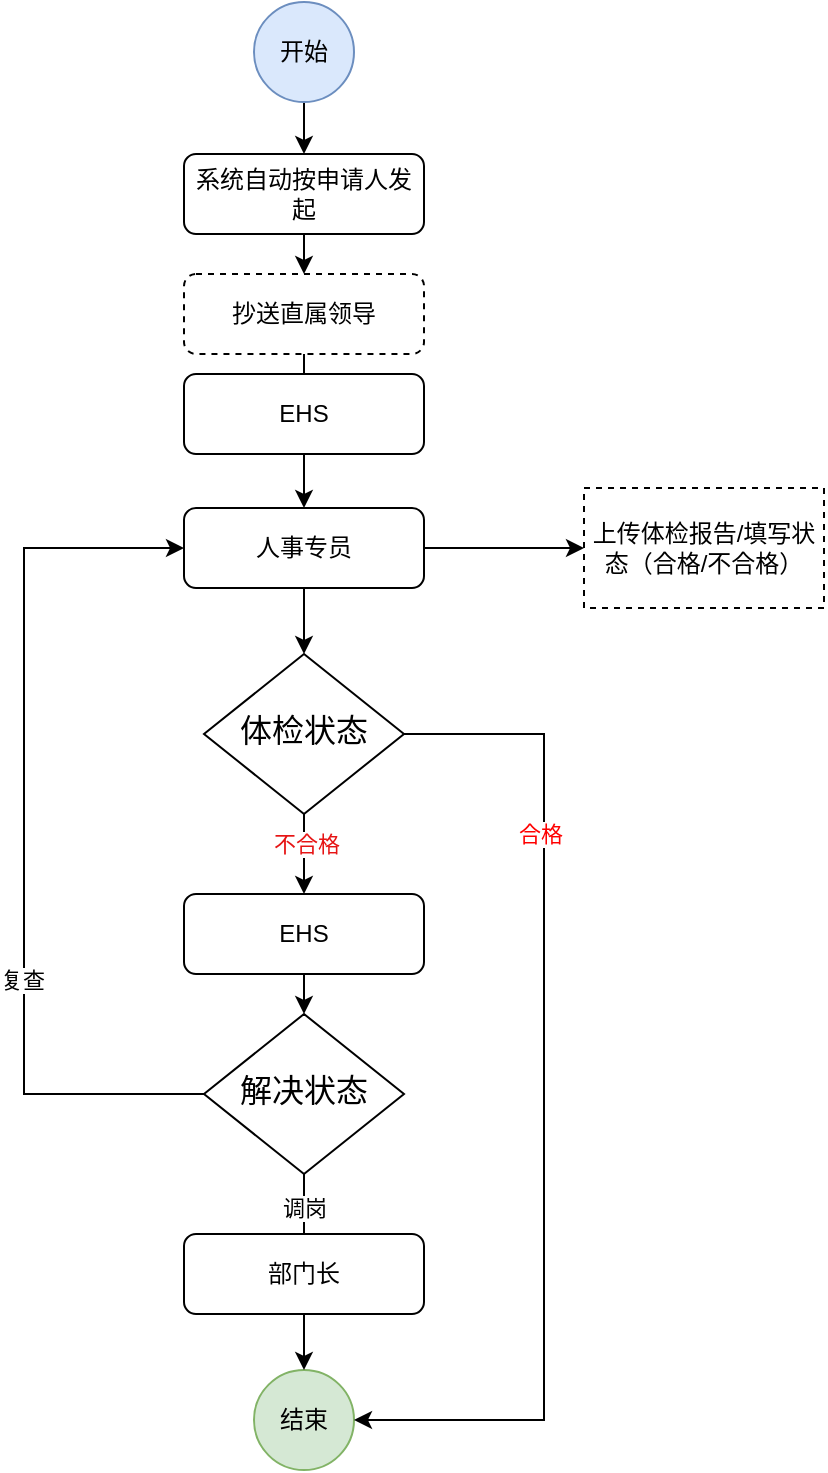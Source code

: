 <mxfile version="22.0.8" type="github">
  <diagram id="C5RBs43oDa-KdzZeNtuy" name="Page-1">
    <mxGraphModel dx="1230" dy="720" grid="0" gridSize="10" guides="1" tooltips="1" connect="1" arrows="1" fold="1" page="1" pageScale="1" pageWidth="827" pageHeight="1169" math="0" shadow="0">
      <root>
        <mxCell id="WIyWlLk6GJQsqaUBKTNV-0" />
        <mxCell id="WIyWlLk6GJQsqaUBKTNV-1" parent="WIyWlLk6GJQsqaUBKTNV-0" />
        <mxCell id="QEZMYxp8xi3YIXMDIiMm-0" style="edgeStyle=orthogonalEdgeStyle;rounded=0;orthogonalLoop=1;jettySize=auto;html=1;exitX=0.5;exitY=1;exitDx=0;exitDy=0;entryX=0.5;entryY=0;entryDx=0;entryDy=0;" parent="WIyWlLk6GJQsqaUBKTNV-1" source="QEZMYxp8xi3YIXMDIiMm-1" target="QEZMYxp8xi3YIXMDIiMm-6" edge="1">
          <mxGeometry relative="1" as="geometry" />
        </mxCell>
        <mxCell id="QEZMYxp8xi3YIXMDIiMm-1" value="系统自动按申请人发起" style="rounded=1;whiteSpace=wrap;html=1;fontSize=12;glass=0;strokeWidth=1;shadow=0;" parent="WIyWlLk6GJQsqaUBKTNV-1" vertex="1">
          <mxGeometry x="160" y="180" width="120" height="40" as="geometry" />
        </mxCell>
        <mxCell id="QEZMYxp8xi3YIXMDIiMm-2" style="edgeStyle=orthogonalEdgeStyle;rounded=0;orthogonalLoop=1;jettySize=auto;html=1;exitX=0.5;exitY=1;exitDx=0;exitDy=0;entryX=0.5;entryY=0;entryDx=0;entryDy=0;" parent="WIyWlLk6GJQsqaUBKTNV-1" source="QEZMYxp8xi3YIXMDIiMm-3" target="QEZMYxp8xi3YIXMDIiMm-1" edge="1">
          <mxGeometry relative="1" as="geometry" />
        </mxCell>
        <mxCell id="QEZMYxp8xi3YIXMDIiMm-3" value="开始" style="ellipse;whiteSpace=wrap;html=1;aspect=fixed;fillColor=#dae8fc;strokeColor=#6c8ebf;" parent="WIyWlLk6GJQsqaUBKTNV-1" vertex="1">
          <mxGeometry x="195" y="104" width="50" height="50" as="geometry" />
        </mxCell>
        <mxCell id="QEZMYxp8xi3YIXMDIiMm-4" value="结束" style="ellipse;whiteSpace=wrap;html=1;aspect=fixed;fillColor=#d5e8d4;strokeColor=#82b366;" parent="WIyWlLk6GJQsqaUBKTNV-1" vertex="1">
          <mxGeometry x="195" y="788" width="50" height="50" as="geometry" />
        </mxCell>
        <mxCell id="QEZMYxp8xi3YIXMDIiMm-5" value="调岗" style="edgeStyle=orthogonalEdgeStyle;rounded=0;orthogonalLoop=1;jettySize=auto;html=1;exitX=0.5;exitY=1;exitDx=0;exitDy=0;entryX=0.5;entryY=0;entryDx=0;entryDy=0;" parent="WIyWlLk6GJQsqaUBKTNV-1" source="3DgBU32cgH9cnnEMKzD4-5" target="QEZMYxp8xi3YIXMDIiMm-4" edge="1">
          <mxGeometry x="-0.652" relative="1" as="geometry">
            <mxPoint as="offset" />
          </mxGeometry>
        </mxCell>
        <mxCell id="QEZMYxp8xi3YIXMDIiMm-6" value="抄送直属领导" style="rounded=1;whiteSpace=wrap;html=1;fontSize=12;glass=0;strokeWidth=1;shadow=0;dashed=1;" parent="WIyWlLk6GJQsqaUBKTNV-1" vertex="1">
          <mxGeometry x="160" y="240" width="120" height="40" as="geometry" />
        </mxCell>
        <mxCell id="QEZMYxp8xi3YIXMDIiMm-15" value="" style="edgeStyle=orthogonalEdgeStyle;rounded=0;orthogonalLoop=1;jettySize=auto;html=1;exitX=0.5;exitY=1;exitDx=0;exitDy=0;entryX=0.5;entryY=0;entryDx=0;entryDy=0;" parent="WIyWlLk6GJQsqaUBKTNV-1" source="QEZMYxp8xi3YIXMDIiMm-6" target="QEZMYxp8xi3YIXMDIiMm-14" edge="1">
          <mxGeometry relative="1" as="geometry">
            <mxPoint x="220" y="290" as="sourcePoint" />
            <mxPoint x="220" y="458" as="targetPoint" />
          </mxGeometry>
        </mxCell>
        <mxCell id="3DgBU32cgH9cnnEMKzD4-1" style="edgeStyle=orthogonalEdgeStyle;rounded=0;orthogonalLoop=1;jettySize=auto;html=1;entryX=0;entryY=0.5;entryDx=0;entryDy=0;" parent="WIyWlLk6GJQsqaUBKTNV-1" source="QEZMYxp8xi3YIXMDIiMm-14" edge="1" target="3DgBU32cgH9cnnEMKzD4-2">
          <mxGeometry relative="1" as="geometry">
            <mxPoint x="340" y="427" as="targetPoint" />
          </mxGeometry>
        </mxCell>
        <mxCell id="wPtDJ2rPKn705efdC7ri-7" style="edgeStyle=orthogonalEdgeStyle;rounded=0;orthogonalLoop=1;jettySize=auto;html=1;exitX=0.5;exitY=1;exitDx=0;exitDy=0;entryX=0.5;entryY=0;entryDx=0;entryDy=0;" edge="1" parent="WIyWlLk6GJQsqaUBKTNV-1" source="QEZMYxp8xi3YIXMDIiMm-14" target="wPtDJ2rPKn705efdC7ri-6">
          <mxGeometry relative="1" as="geometry" />
        </mxCell>
        <mxCell id="QEZMYxp8xi3YIXMDIiMm-14" value="人事专员" style="rounded=1;whiteSpace=wrap;html=1;fontSize=12;glass=0;strokeWidth=1;shadow=0;" parent="WIyWlLk6GJQsqaUBKTNV-1" vertex="1">
          <mxGeometry x="160" y="357" width="120" height="40" as="geometry" />
        </mxCell>
        <mxCell id="3DgBU32cgH9cnnEMKzD4-8" style="edgeStyle=orthogonalEdgeStyle;rounded=0;orthogonalLoop=1;jettySize=auto;html=1;exitX=0.5;exitY=1;exitDx=0;exitDy=0;entryX=0.5;entryY=0;entryDx=0;entryDy=0;" parent="WIyWlLk6GJQsqaUBKTNV-1" source="QEZMYxp8xi3YIXMDIiMm-17" target="3DgBU32cgH9cnnEMKzD4-5" edge="1">
          <mxGeometry relative="1" as="geometry" />
        </mxCell>
        <mxCell id="QEZMYxp8xi3YIXMDIiMm-17" value="EHS" style="rounded=1;whiteSpace=wrap;html=1;fontSize=12;glass=0;strokeWidth=1;shadow=0;" parent="WIyWlLk6GJQsqaUBKTNV-1" vertex="1">
          <mxGeometry x="160" y="550" width="120" height="40" as="geometry" />
        </mxCell>
        <mxCell id="3DgBU32cgH9cnnEMKzD4-0" value="EHS" style="rounded=1;whiteSpace=wrap;html=1;fontSize=12;glass=0;strokeWidth=1;shadow=0;" parent="WIyWlLk6GJQsqaUBKTNV-1" vertex="1">
          <mxGeometry x="160" y="290" width="120" height="40" as="geometry" />
        </mxCell>
        <mxCell id="3DgBU32cgH9cnnEMKzD4-2" value="上传体检报告/填写状态（合格/不合格）" style="rounded=0;whiteSpace=wrap;html=1;dashed=1;" parent="WIyWlLk6GJQsqaUBKTNV-1" vertex="1">
          <mxGeometry x="360" y="347" width="120" height="60" as="geometry" />
        </mxCell>
        <mxCell id="wPtDJ2rPKn705efdC7ri-15" style="edgeStyle=orthogonalEdgeStyle;rounded=0;orthogonalLoop=1;jettySize=auto;html=1;exitX=0;exitY=0.5;exitDx=0;exitDy=0;entryX=0;entryY=0.5;entryDx=0;entryDy=0;" edge="1" parent="WIyWlLk6GJQsqaUBKTNV-1" source="3DgBU32cgH9cnnEMKzD4-5" target="QEZMYxp8xi3YIXMDIiMm-14">
          <mxGeometry relative="1" as="geometry">
            <Array as="points">
              <mxPoint x="80" y="650" />
              <mxPoint x="80" y="377" />
            </Array>
          </mxGeometry>
        </mxCell>
        <mxCell id="wPtDJ2rPKn705efdC7ri-16" value="复查" style="edgeLabel;html=1;align=center;verticalAlign=middle;resizable=0;points=[];" vertex="1" connectable="0" parent="wPtDJ2rPKn705efdC7ri-15">
          <mxGeometry x="-0.334" y="1" relative="1" as="geometry">
            <mxPoint as="offset" />
          </mxGeometry>
        </mxCell>
        <mxCell id="3DgBU32cgH9cnnEMKzD4-5" value="解决状态" style="rhombus;whiteSpace=wrap;html=1;shadow=0;fontFamily=Helvetica;fontSize=16;align=center;strokeWidth=1;spacing=6;spacingTop=-4;" parent="WIyWlLk6GJQsqaUBKTNV-1" vertex="1">
          <mxGeometry x="170" y="610" width="100" height="80" as="geometry" />
        </mxCell>
        <mxCell id="3DgBU32cgH9cnnEMKzD4-10" value="部门长" style="rounded=1;whiteSpace=wrap;html=1;fontSize=12;glass=0;strokeWidth=1;shadow=0;" parent="WIyWlLk6GJQsqaUBKTNV-1" vertex="1">
          <mxGeometry x="160" y="720" width="120" height="40" as="geometry" />
        </mxCell>
        <mxCell id="wPtDJ2rPKn705efdC7ri-8" style="edgeStyle=orthogonalEdgeStyle;rounded=0;orthogonalLoop=1;jettySize=auto;html=1;exitX=0.5;exitY=1;exitDx=0;exitDy=0;entryX=0.5;entryY=0;entryDx=0;entryDy=0;" edge="1" parent="WIyWlLk6GJQsqaUBKTNV-1" source="wPtDJ2rPKn705efdC7ri-6" target="QEZMYxp8xi3YIXMDIiMm-17">
          <mxGeometry relative="1" as="geometry">
            <mxPoint x="220" y="530" as="targetPoint" />
          </mxGeometry>
        </mxCell>
        <mxCell id="wPtDJ2rPKn705efdC7ri-12" value="不合格" style="edgeLabel;html=1;align=center;verticalAlign=middle;resizable=0;points=[];fontColor=#e61414;" vertex="1" connectable="0" parent="wPtDJ2rPKn705efdC7ri-8">
          <mxGeometry x="-0.258" y="1" relative="1" as="geometry">
            <mxPoint as="offset" />
          </mxGeometry>
        </mxCell>
        <mxCell id="wPtDJ2rPKn705efdC7ri-10" style="edgeStyle=orthogonalEdgeStyle;rounded=0;orthogonalLoop=1;jettySize=auto;html=1;exitX=1;exitY=0.5;exitDx=0;exitDy=0;entryX=1;entryY=0.5;entryDx=0;entryDy=0;" edge="1" parent="WIyWlLk6GJQsqaUBKTNV-1" source="wPtDJ2rPKn705efdC7ri-6" target="QEZMYxp8xi3YIXMDIiMm-4">
          <mxGeometry relative="1" as="geometry">
            <Array as="points">
              <mxPoint x="340" y="470" />
              <mxPoint x="340" y="813" />
            </Array>
          </mxGeometry>
        </mxCell>
        <mxCell id="wPtDJ2rPKn705efdC7ri-11" value="合格" style="edgeLabel;html=1;align=center;verticalAlign=middle;resizable=0;points=[];fontColor=#FF0000;" vertex="1" connectable="0" parent="wPtDJ2rPKn705efdC7ri-10">
          <mxGeometry x="-0.189" y="-2" relative="1" as="geometry">
            <mxPoint y="-86" as="offset" />
          </mxGeometry>
        </mxCell>
        <mxCell id="wPtDJ2rPKn705efdC7ri-6" value="体检状态" style="rhombus;whiteSpace=wrap;html=1;shadow=0;fontFamily=Helvetica;fontSize=16;align=center;strokeWidth=1;spacing=6;spacingTop=-4;" vertex="1" parent="WIyWlLk6GJQsqaUBKTNV-1">
          <mxGeometry x="170" y="430" width="100" height="80" as="geometry" />
        </mxCell>
      </root>
    </mxGraphModel>
  </diagram>
</mxfile>
